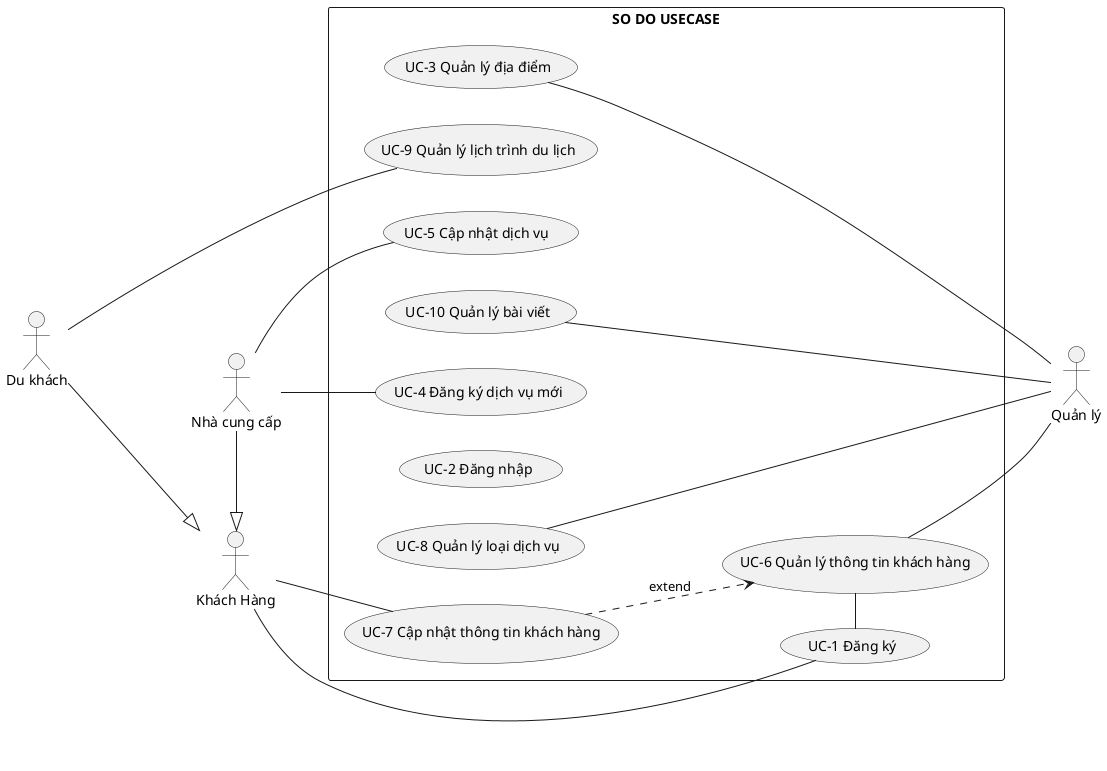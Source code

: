@startuml SoDoUC
left to right direction
actor "Quản lý" as QL
actor "Khách Hàng" as KH
actor "Nhà cung cấp" as NCC
actor "Du khách" as DKhach


rectangle  "SO DO USECASE"{
  usecase "UC-8 Quản lý loại dịch vụ" as QLLDV
  usecase "UC-3 Quản lý địa điểm" as QLDD
  ' usecase "UC-9 Quản lý thông tin " as QLTTDD

  usecase "UC-4 Đăng ký dịch vụ mới" as Them_TTDD
  usecase "UC-5 Cập nhật dịch vụ " as CapNhat_TTDD
  usecase "UC-7 Cập nhật thông tin khách hàng" as CapNhat_TTKH

  usecase "UC-6 Quản lý thông tin khách hàng" as QLTTKH
  usecase "UC-1 Đăng ký" as DKy
  usecase "UC-2 Đăng nhập" as DNhapz
  usecase "UC-9 Quản lý lịch trình du lịch" as QLCD
  
  usecase "UC-10 Quản lý bài viết" as QLBV

  
  ' chỗ nay nhà cung cấp và du khách đều dùng quản lý lịch trình du lịch
}

QLTTKH - DKy
CapNhat_TTKH ..> QLTTKH : extend

KH -- CapNhat_TTKH
KH --- DKy

QLDD -- QL
QLTTKH -- QL
QLLDV - QL
QLBV -- QL


NCC -|> KH

DKhach ---|> KH

NCC - CapNhat_TTDD
NCC - Them_TTDD


DKhach -- QLCD

@enduml